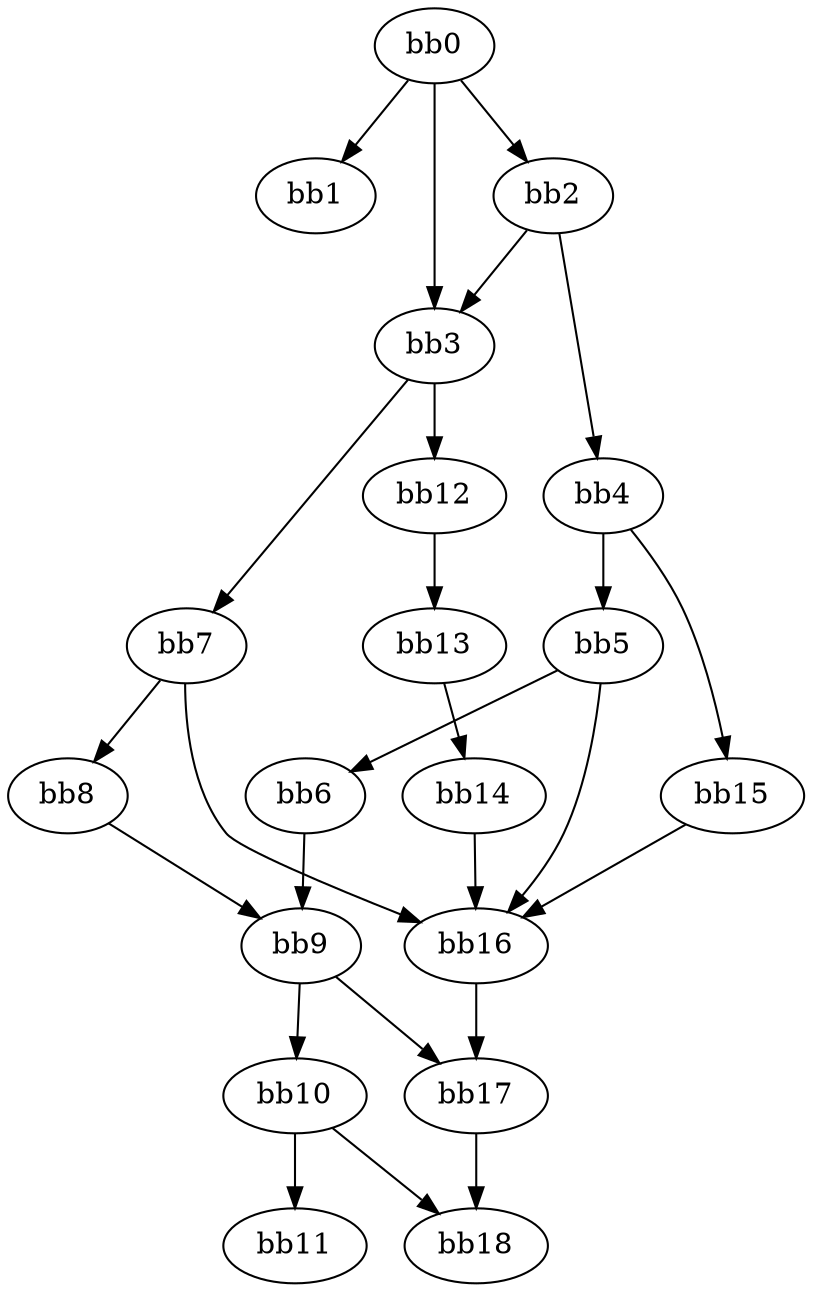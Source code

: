 digraph {
    0 [ label = "bb0\l" ]
    1 [ label = "bb1\l" ]
    2 [ label = "bb2\l" ]
    3 [ label = "bb3\l" ]
    4 [ label = "bb4\l" ]
    5 [ label = "bb5\l" ]
    6 [ label = "bb6\l" ]
    7 [ label = "bb7\l" ]
    8 [ label = "bb8\l" ]
    9 [ label = "bb9\l" ]
    10 [ label = "bb10\l" ]
    11 [ label = "bb11\l" ]
    12 [ label = "bb12\l" ]
    13 [ label = "bb13\l" ]
    14 [ label = "bb14\l" ]
    15 [ label = "bb15\l" ]
    16 [ label = "bb16\l" ]
    17 [ label = "bb17\l" ]
    18 [ label = "bb18\l" ]
    0 -> 1 [ ]
    0 -> 2 [ ]
    0 -> 3 [ ]
    2 -> 3 [ ]
    2 -> 4 [ ]
    3 -> 7 [ ]
    3 -> 12 [ ]
    4 -> 5 [ ]
    4 -> 15 [ ]
    5 -> 6 [ ]
    5 -> 16 [ ]
    6 -> 9 [ ]
    7 -> 8 [ ]
    7 -> 16 [ ]
    8 -> 9 [ ]
    9 -> 10 [ ]
    9 -> 17 [ ]
    10 -> 11 [ ]
    10 -> 18 [ ]
    12 -> 13 [ ]
    13 -> 14 [ ]
    14 -> 16 [ ]
    15 -> 16 [ ]
    16 -> 17 [ ]
    17 -> 18 [ ]
}


